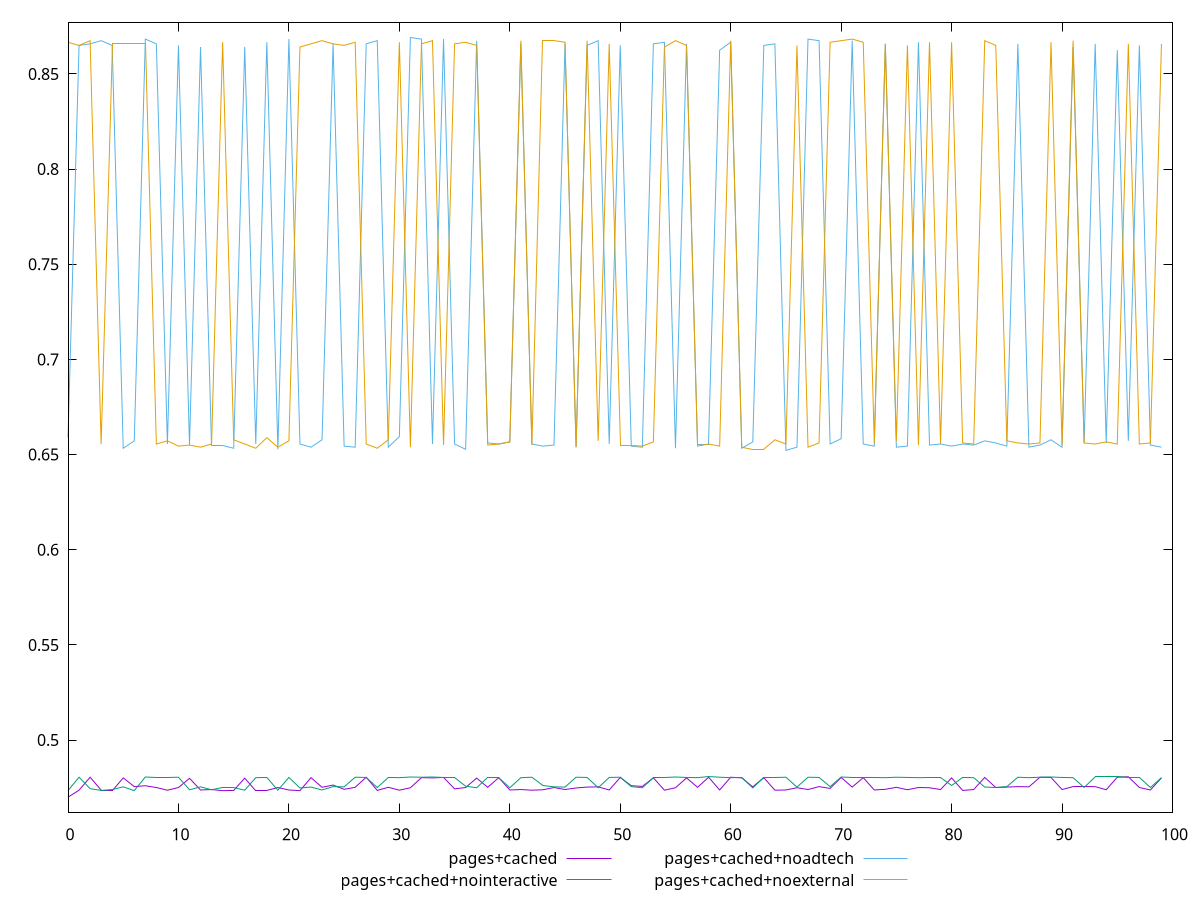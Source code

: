 $_pagesCached <<EOF
0.47
0.4736470588235294
0.4804705882352941
0.47352941176470587
0.47352941176470587
0.48011764705882354
0.47552941176470587
0.476
0.47505882352941176
0.4736470588235294
0.47505882352941176
0.4798823529411765
0.4737647058823529
0.474
0.47341176470588237
0.47352941176470587
0.48
0.47341176470588237
0.47341176470588237
0.47505882352941176
0.4737647058823529
0.47341176470588237
0.48023529411764704
0.4751764705882353
0.4763529411764706
0.47411764705882353
0.4751764705882353
0.4804705882352941
0.47352941176470587
0.4751764705882353
0.4736470588235294
0.47494117647058826
0.48023529411764704
0.48011764705882354
0.4803529411764706
0.4743529411764706
0.47505882352941176
0.48
0.4751764705882353
0.48023529411764704
0.4737647058823529
0.474
0.4736470588235294
0.4738823529411765
0.47505882352941176
0.474
0.4748235294117647
0.4752941176470588
0.47541176470588237
0.4737647058823529
0.4803529411764706
0.476
0.4756470588235294
0.48011764705882354
0.4736470588235294
0.47494117647058826
0.48011764705882354
0.4751764705882353
0.4804705882352941
0.4737647058823529
0.4804705882352941
0.48011764705882354
0.47541176470588237
0.48023529411764704
0.4736470588235294
0.4737647058823529
0.47494117647058826
0.474
0.47552941176470587
0.47458823529411764
0.4803529411764706
0.4752941176470588
0.48023529411764704
0.4737647058823529
0.47411764705882353
0.4751764705882353
0.4738823529411765
0.47505882352941176
0.47494117647058826
0.474
0.48011764705882354
0.47352941176470587
0.474
0.4803529411764706
0.47505882352941176
0.4752941176470588
0.47552941176470587
0.47541176470588237
0.4804705882352941
0.4803529411764706
0.474
0.47541176470588237
0.47541176470588237
0.47552941176470587
0.4738823529411765
0.4804705882352941
0.4807058823529412
0.47505882352941176
0.4737647058823529
0.48011764705882354
EOF
$_pagesCachedNointeractive <<EOF
0.47341176470588237
0.4804705882352941
0.4744705882352941
0.47352941176470587
0.474
0.47541176470588237
0.47341176470588237
0.48058823529411765
0.4803529411764706
0.4803529411764706
0.4804705882352941
0.4738823529411765
0.47541176470588237
0.4738823529411765
0.4751764705882353
0.4751764705882353
0.4736470588235294
0.48023529411764704
0.4803529411764706
0.4736470588235294
0.4803529411764706
0.4748235294117647
0.4752941176470588
0.4737647058823529
0.47552941176470587
0.47541176470588237
0.4804705882352941
0.4803529411764706
0.47505882352941176
0.4803529411764706
0.48023529411764704
0.48058823529411765
0.4804705882352941
0.48058823529411765
0.4804705882352941
0.4804705882352941
0.4757647058823529
0.47494117647058826
0.4804705882352941
0.4804705882352941
0.47494117647058826
0.48023529411764704
0.4804705882352941
0.47611764705882353
0.47541176470588237
0.4752941176470588
0.4804705882352941
0.4803529411764706
0.47494117647058826
0.4803529411764706
0.4804705882352941
0.47552941176470587
0.47494117647058826
0.4804705882352941
0.4804705882352941
0.48058823529411765
0.4803529411764706
0.48023529411764704
0.4808235294117647
0.4804705882352941
0.48023529411764704
0.4803529411764706
0.4748235294117647
0.4803529411764706
0.4803529411764706
0.4804705882352941
0.4752941176470588
0.4804705882352941
0.4803529411764706
0.47552941176470587
0.48058823529411765
0.4804705882352941
0.4804705882352941
0.4804705882352941
0.48023529411764704
0.4804705882352941
0.4803529411764706
0.48023529411764704
0.4803529411764706
0.4803529411764706
0.47611764705882353
0.4803529411764706
0.48023529411764704
0.4752941176470588
0.47505882352941176
0.47552941176470587
0.4804705882352941
0.48023529411764704
0.4804705882352941
0.48058823529411765
0.4803529411764706
0.48023529411764704
0.47505882352941176
0.48058823529411765
0.48058823529411765
0.48058823529411765
0.4804705882352941
0.4804705882352941
0.47505882352941176
0.48023529411764704
EOF
$_pagesCachedNoadtech <<EOF
0.6588888888888889
0.865
0.8658333333333333
0.8674999999999999
0.865
0.6533333333333333
0.6572222222222223
0.8683333333333333
0.8658333333333333
0.6555555555555556
0.865
0.655
0.8641666666666666
0.655
0.655
0.6533333333333333
0.8641666666666666
0.6555555555555556
0.8666666666666667
0.6527777777777778
0.8683333333333333
0.6555555555555556
0.6538888888888889
0.6577777777777778
0.8658333333333333
0.6544444444444444
0.6538888888888889
0.8658333333333333
0.8674999999999999
0.6538888888888889
0.6594444444444445
0.8691666666666666
0.8683333333333333
0.6555555555555556
0.8683333333333333
0.6555555555555556
0.6527777777777778
0.8674999999999999
0.6561111111111111
0.6555555555555556
0.6566666666666666
0.8658333333333333
0.6555555555555556
0.6544444444444444
0.655
0.8658333333333333
0.6538888888888889
0.865
0.8674999999999999
0.6555555555555556
0.865
0.6544444444444444
0.6538888888888889
0.8658333333333333
0.8666666666666667
0.6533333333333333
0.8658333333333333
0.6555555555555556
0.6555555555555556
0.8625
0.8666666666666667
0.6533333333333333
0.6566666666666666
0.865
0.8658333333333333
0.6522222222222223
0.6538888888888889
0.8683333333333333
0.8674999999999999
0.6555555555555556
0.6583333333333333
0.8674999999999999
0.6555555555555556
0.6544444444444444
0.8658333333333333
0.6538888888888889
0.6544444444444444
0.8666666666666667
0.655
0.6555555555555556
0.6544444444444444
0.6555555555555556
0.655
0.6572222222222223
0.6561111111111111
0.6544444444444444
0.8658333333333333
0.6538888888888889
0.655
0.6577777777777778
0.6538888888888889
0.8641666666666666
0.6561111111111111
0.8658333333333333
0.6561111111111111
0.8625
0.6572222222222223
0.865
0.655
0.6538888888888889
EOF
$_pagesCachedNoexternal <<EOF
0.8666666666666667
0.865
0.8674999999999999
0.6555555555555556
0.8658333333333333
0.8658333333333333
0.8658333333333333
0.8658333333333333
0.6555555555555556
0.6572222222222223
0.6544444444444444
0.655
0.6538888888888889
0.6555555555555556
0.8666666666666667
0.6577777777777778
0.6555555555555556
0.6533333333333333
0.6588888888888889
0.6538888888888889
0.6572222222222223
0.8641666666666666
0.8658333333333333
0.8674999999999999
0.8658333333333333
0.865
0.8666666666666667
0.6555555555555556
0.6533333333333333
0.6577777777777778
0.8666666666666667
0.6538888888888889
0.8658333333333333
0.8674999999999999
0.655
0.8658333333333333
0.8666666666666667
0.865
0.655
0.6555555555555556
0.6566666666666666
0.8674999999999999
0.655
0.8674999999999999
0.8674999999999999
0.8666666666666667
0.6538888888888889
0.8674999999999999
0.6572222222222223
0.8658333333333333
0.655
0.655
0.6544444444444444
0.6566666666666666
0.8641666666666666
0.8674999999999999
0.865
0.6544444444444444
0.6555555555555556
0.6544444444444444
0.8674999999999999
0.6538888888888889
0.6527777777777778
0.6527777777777778
0.6577777777777778
0.6555555555555556
0.865
0.6538888888888889
0.6561111111111111
0.8666666666666667
0.8674999999999999
0.8683333333333333
0.8666666666666667
0.6561111111111111
0.8658333333333333
0.6572222222222223
0.865
0.655
0.8666666666666667
0.6555555555555556
0.8666666666666667
0.6561111111111111
0.6555555555555556
0.8674999999999999
0.865
0.6572222222222223
0.6561111111111111
0.6555555555555556
0.6561111111111111
0.8666666666666667
0.655
0.8674999999999999
0.6561111111111111
0.6555555555555556
0.6566666666666666
0.6555555555555556
0.8658333333333333
0.6555555555555556
0.6561111111111111
0.8658333333333333
EOF
set key outside below
set terminal pngcairo
set output "report_00004_2020-11-02T20-21-41.718Z/render-blocking-resources/render-blocking-resources_pages+cached_pages+cached+nointeractive_pages+cached+noadtech_pages+cached+noexternal.png"
set yrange [0.46201666666666663:0.87715]
plot $_pagesCached title "pages+cached" with line ,$_pagesCachedNointeractive title "pages+cached+nointeractive" with line ,$_pagesCachedNoadtech title "pages+cached+noadtech" with line ,$_pagesCachedNoexternal title "pages+cached+noexternal" with line ,